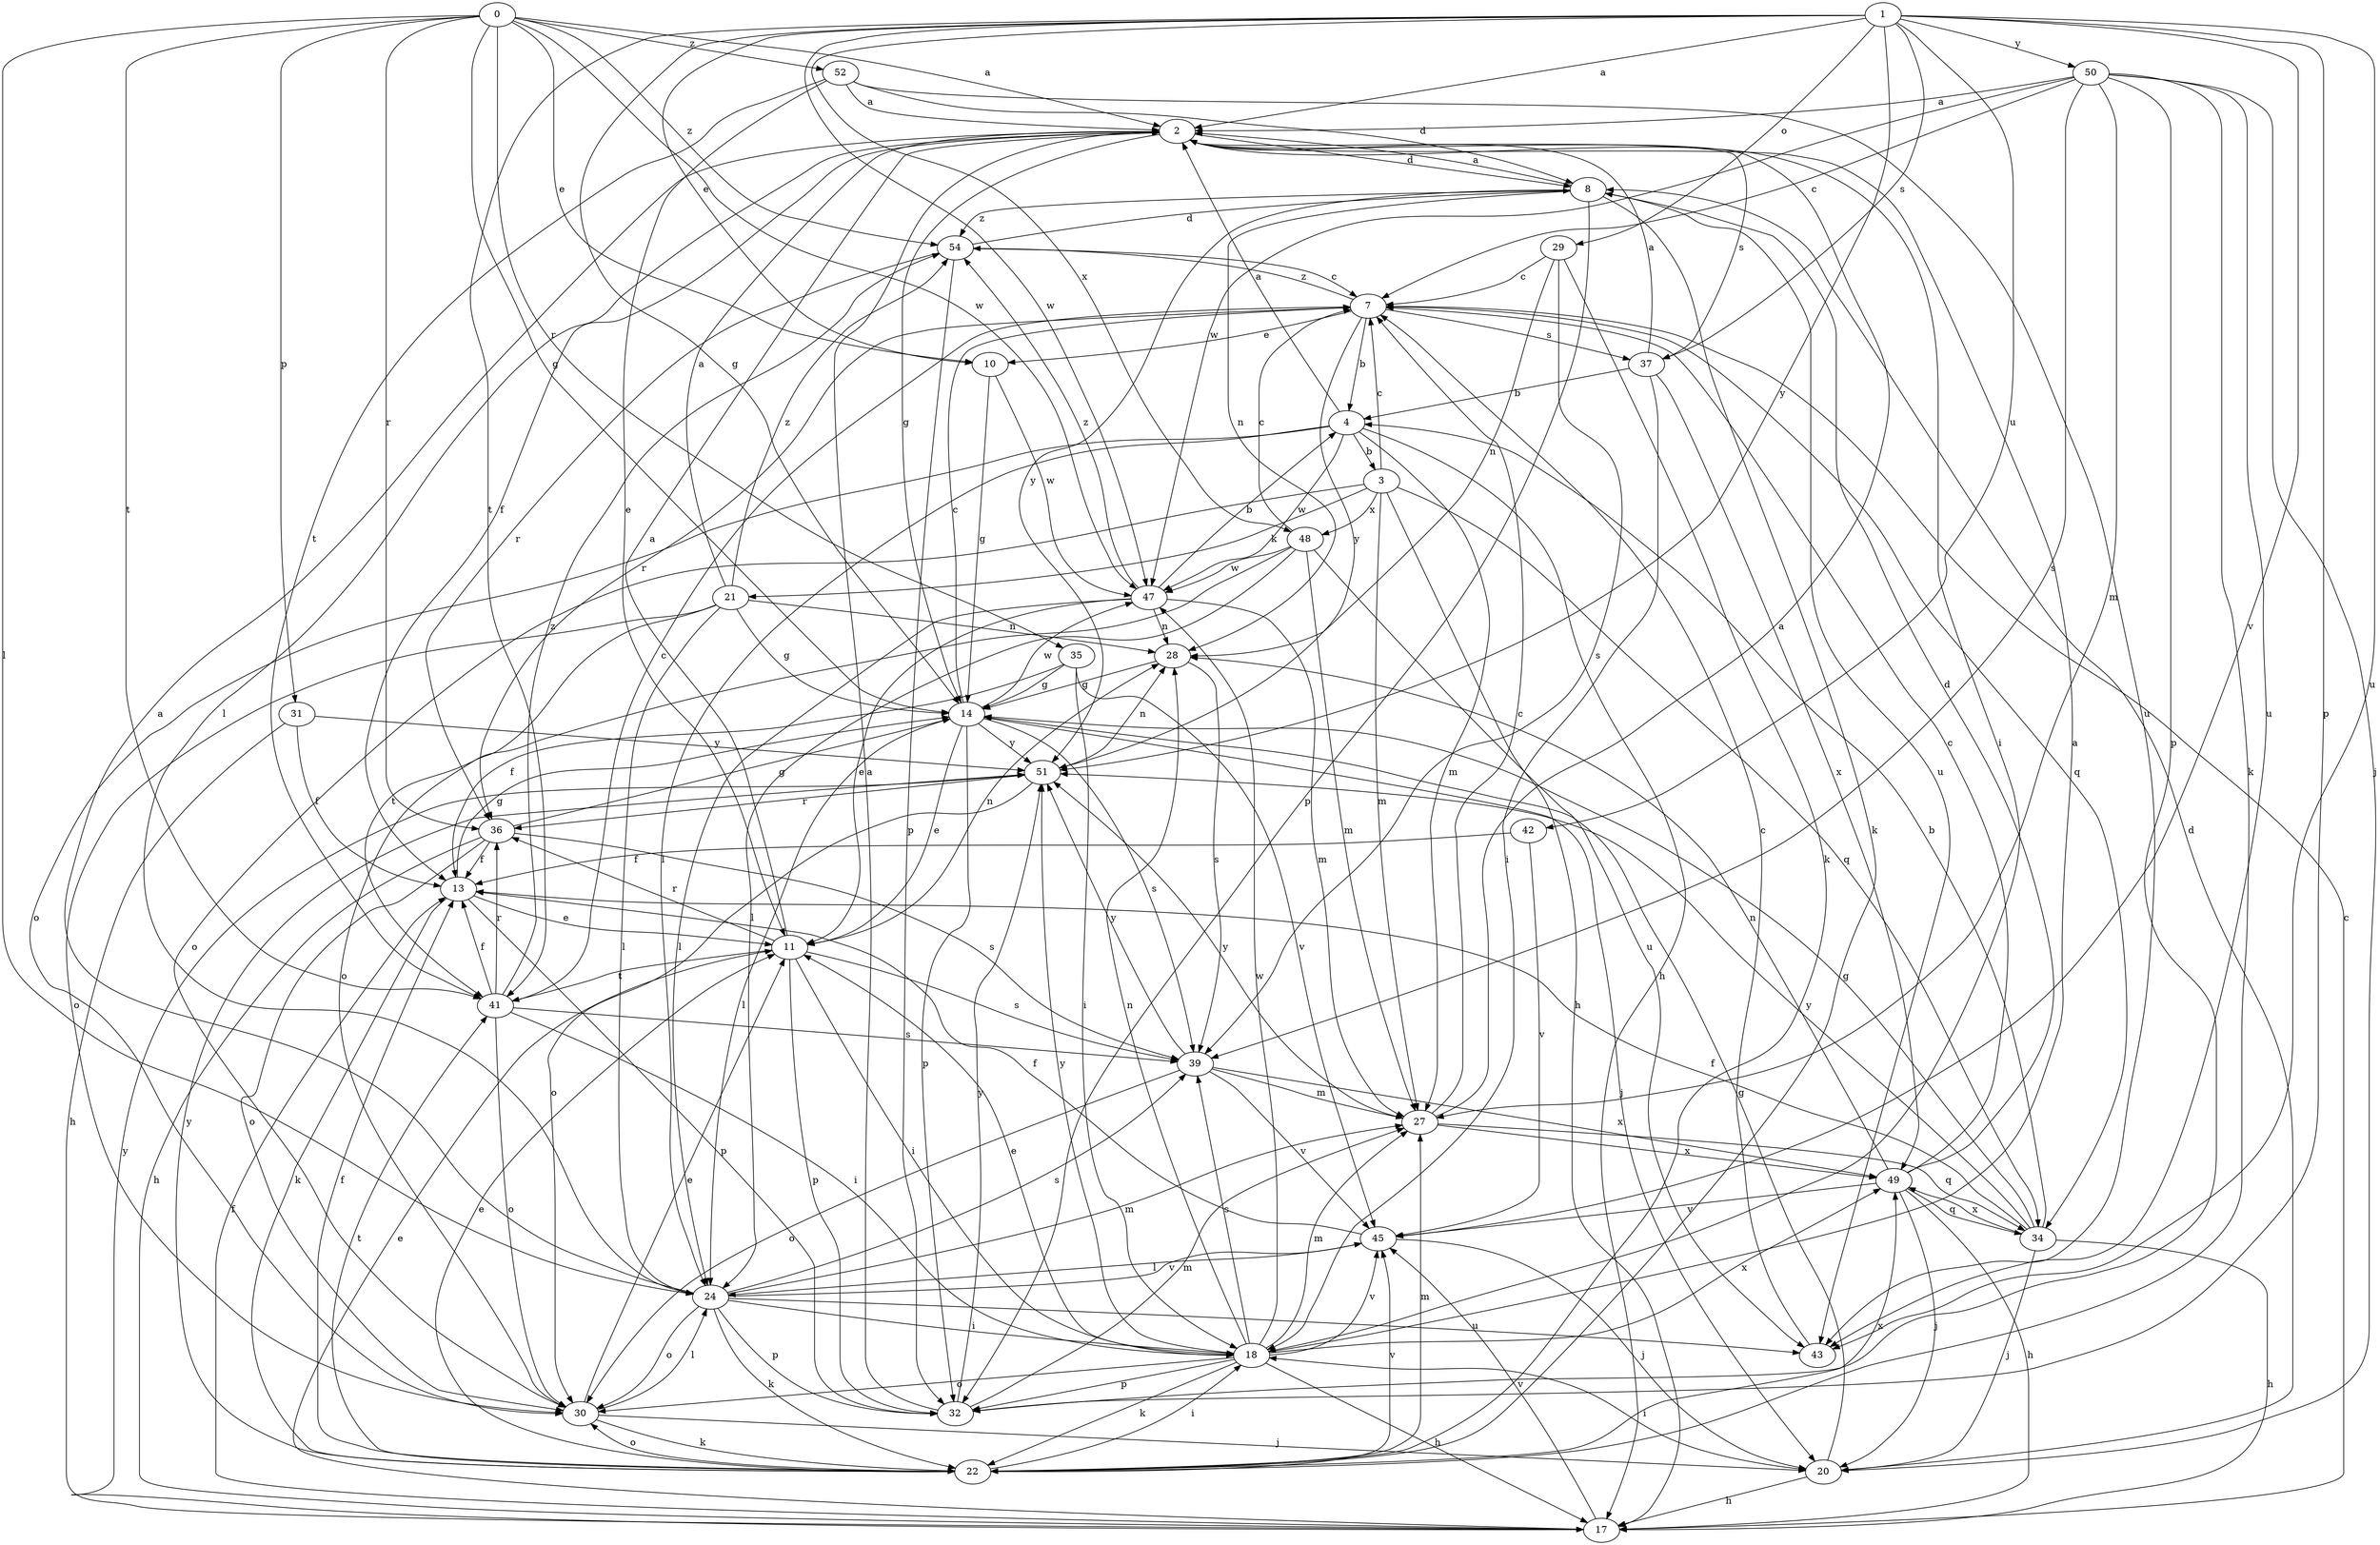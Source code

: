 strict digraph  {
0;
1;
2;
3;
4;
7;
8;
10;
11;
13;
14;
17;
18;
20;
21;
22;
24;
27;
28;
29;
30;
31;
32;
34;
35;
36;
37;
39;
41;
42;
43;
45;
47;
48;
49;
50;
51;
52;
54;
0 -> 2  [label=a];
0 -> 10  [label=e];
0 -> 14  [label=g];
0 -> 24  [label=l];
0 -> 31  [label=p];
0 -> 35  [label=r];
0 -> 36  [label=r];
0 -> 41  [label=t];
0 -> 47  [label=w];
0 -> 52  [label=z];
0 -> 54  [label=z];
1 -> 2  [label=a];
1 -> 10  [label=e];
1 -> 14  [label=g];
1 -> 29  [label=o];
1 -> 32  [label=p];
1 -> 37  [label=s];
1 -> 41  [label=t];
1 -> 42  [label=u];
1 -> 43  [label=u];
1 -> 45  [label=v];
1 -> 47  [label=w];
1 -> 48  [label=x];
1 -> 50  [label=y];
1 -> 51  [label=y];
2 -> 8  [label=d];
2 -> 13  [label=f];
2 -> 14  [label=g];
2 -> 18  [label=i];
2 -> 24  [label=l];
2 -> 37  [label=s];
3 -> 7  [label=c];
3 -> 17  [label=h];
3 -> 21  [label=k];
3 -> 27  [label=m];
3 -> 30  [label=o];
3 -> 34  [label=q];
3 -> 48  [label=x];
4 -> 2  [label=a];
4 -> 3  [label=b];
4 -> 17  [label=h];
4 -> 24  [label=l];
4 -> 27  [label=m];
4 -> 30  [label=o];
4 -> 47  [label=w];
7 -> 4  [label=b];
7 -> 10  [label=e];
7 -> 34  [label=q];
7 -> 36  [label=r];
7 -> 37  [label=s];
7 -> 51  [label=y];
7 -> 54  [label=z];
8 -> 2  [label=a];
8 -> 22  [label=k];
8 -> 28  [label=n];
8 -> 32  [label=p];
8 -> 43  [label=u];
8 -> 51  [label=y];
8 -> 54  [label=z];
10 -> 14  [label=g];
10 -> 47  [label=w];
11 -> 2  [label=a];
11 -> 18  [label=i];
11 -> 28  [label=n];
11 -> 32  [label=p];
11 -> 36  [label=r];
11 -> 39  [label=s];
11 -> 41  [label=t];
13 -> 11  [label=e];
13 -> 14  [label=g];
13 -> 22  [label=k];
13 -> 32  [label=p];
14 -> 7  [label=c];
14 -> 11  [label=e];
14 -> 20  [label=j];
14 -> 24  [label=l];
14 -> 32  [label=p];
14 -> 39  [label=s];
14 -> 47  [label=w];
14 -> 51  [label=y];
17 -> 7  [label=c];
17 -> 11  [label=e];
17 -> 13  [label=f];
17 -> 45  [label=v];
17 -> 51  [label=y];
18 -> 2  [label=a];
18 -> 11  [label=e];
18 -> 17  [label=h];
18 -> 22  [label=k];
18 -> 27  [label=m];
18 -> 28  [label=n];
18 -> 30  [label=o];
18 -> 32  [label=p];
18 -> 39  [label=s];
18 -> 45  [label=v];
18 -> 47  [label=w];
18 -> 49  [label=x];
18 -> 51  [label=y];
20 -> 8  [label=d];
20 -> 14  [label=g];
20 -> 17  [label=h];
20 -> 18  [label=i];
21 -> 2  [label=a];
21 -> 14  [label=g];
21 -> 24  [label=l];
21 -> 28  [label=n];
21 -> 30  [label=o];
21 -> 41  [label=t];
21 -> 54  [label=z];
22 -> 11  [label=e];
22 -> 13  [label=f];
22 -> 18  [label=i];
22 -> 27  [label=m];
22 -> 30  [label=o];
22 -> 41  [label=t];
22 -> 45  [label=v];
22 -> 49  [label=x];
22 -> 51  [label=y];
24 -> 2  [label=a];
24 -> 18  [label=i];
24 -> 22  [label=k];
24 -> 27  [label=m];
24 -> 30  [label=o];
24 -> 32  [label=p];
24 -> 39  [label=s];
24 -> 43  [label=u];
24 -> 45  [label=v];
27 -> 2  [label=a];
27 -> 7  [label=c];
27 -> 34  [label=q];
27 -> 49  [label=x];
27 -> 51  [label=y];
28 -> 14  [label=g];
28 -> 39  [label=s];
29 -> 7  [label=c];
29 -> 22  [label=k];
29 -> 28  [label=n];
29 -> 39  [label=s];
30 -> 11  [label=e];
30 -> 20  [label=j];
30 -> 22  [label=k];
30 -> 24  [label=l];
31 -> 13  [label=f];
31 -> 17  [label=h];
31 -> 51  [label=y];
32 -> 2  [label=a];
32 -> 27  [label=m];
32 -> 51  [label=y];
34 -> 4  [label=b];
34 -> 13  [label=f];
34 -> 14  [label=g];
34 -> 17  [label=h];
34 -> 20  [label=j];
34 -> 49  [label=x];
34 -> 51  [label=y];
35 -> 13  [label=f];
35 -> 14  [label=g];
35 -> 18  [label=i];
35 -> 45  [label=v];
36 -> 13  [label=f];
36 -> 14  [label=g];
36 -> 17  [label=h];
36 -> 30  [label=o];
36 -> 39  [label=s];
37 -> 2  [label=a];
37 -> 4  [label=b];
37 -> 18  [label=i];
37 -> 49  [label=x];
39 -> 27  [label=m];
39 -> 30  [label=o];
39 -> 45  [label=v];
39 -> 49  [label=x];
39 -> 51  [label=y];
41 -> 7  [label=c];
41 -> 13  [label=f];
41 -> 18  [label=i];
41 -> 30  [label=o];
41 -> 36  [label=r];
41 -> 39  [label=s];
41 -> 54  [label=z];
42 -> 13  [label=f];
42 -> 45  [label=v];
43 -> 7  [label=c];
45 -> 13  [label=f];
45 -> 20  [label=j];
45 -> 24  [label=l];
47 -> 4  [label=b];
47 -> 11  [label=e];
47 -> 24  [label=l];
47 -> 27  [label=m];
47 -> 28  [label=n];
47 -> 54  [label=z];
48 -> 7  [label=c];
48 -> 24  [label=l];
48 -> 27  [label=m];
48 -> 30  [label=o];
48 -> 43  [label=u];
48 -> 47  [label=w];
49 -> 7  [label=c];
49 -> 8  [label=d];
49 -> 17  [label=h];
49 -> 20  [label=j];
49 -> 28  [label=n];
49 -> 34  [label=q];
49 -> 45  [label=v];
50 -> 2  [label=a];
50 -> 7  [label=c];
50 -> 20  [label=j];
50 -> 22  [label=k];
50 -> 27  [label=m];
50 -> 32  [label=p];
50 -> 39  [label=s];
50 -> 43  [label=u];
50 -> 47  [label=w];
51 -> 28  [label=n];
51 -> 30  [label=o];
51 -> 36  [label=r];
52 -> 2  [label=a];
52 -> 8  [label=d];
52 -> 11  [label=e];
52 -> 41  [label=t];
52 -> 43  [label=u];
54 -> 7  [label=c];
54 -> 8  [label=d];
54 -> 32  [label=p];
54 -> 36  [label=r];
}
